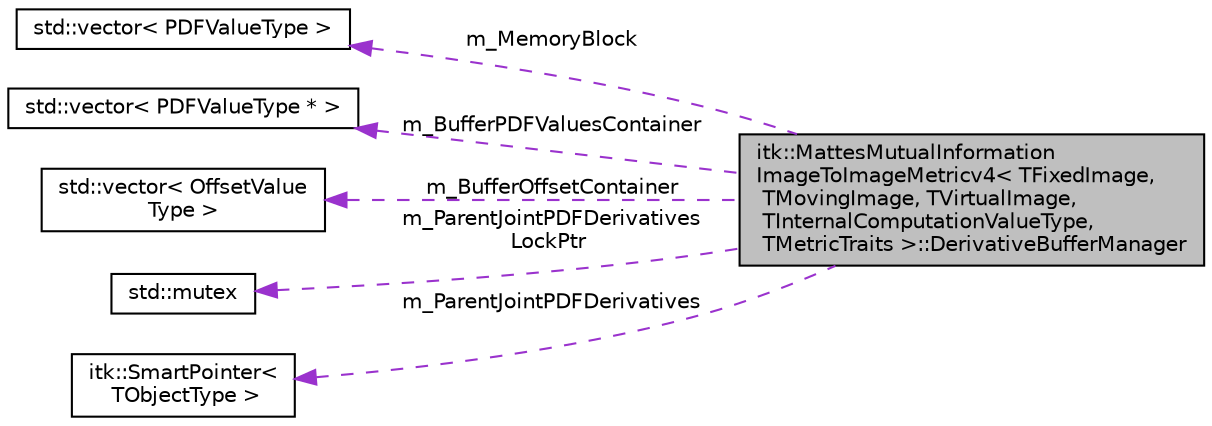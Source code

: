 digraph "itk::MattesMutualInformationImageToImageMetricv4&lt; TFixedImage, TMovingImage, TVirtualImage, TInternalComputationValueType, TMetricTraits &gt;::DerivativeBufferManager"
{
 // LATEX_PDF_SIZE
  edge [fontname="Helvetica",fontsize="10",labelfontname="Helvetica",labelfontsize="10"];
  node [fontname="Helvetica",fontsize="10",shape=record];
  rankdir="LR";
  Node1 [label="itk::MattesMutualInformation\lImageToImageMetricv4\< TFixedImage,\l TMovingImage, TVirtualImage,\l TInternalComputationValueType,\l TMetricTraits \>::DerivativeBufferManager",height=0.2,width=0.4,color="black", fillcolor="grey75", style="filled", fontcolor="black",tooltip=" "];
  Node2 -> Node1 [dir="back",color="darkorchid3",fontsize="10",style="dashed",label=" m_MemoryBlock" ,fontname="Helvetica"];
  Node2 [label="std::vector\< PDFValueType \>",height=0.2,width=0.4,color="black", fillcolor="white", style="filled",tooltip=" "];
  Node3 -> Node1 [dir="back",color="darkorchid3",fontsize="10",style="dashed",label=" m_BufferPDFValuesContainer" ,fontname="Helvetica"];
  Node3 [label="std::vector\< PDFValueType * \>",height=0.2,width=0.4,color="black", fillcolor="white", style="filled",tooltip=" "];
  Node4 -> Node1 [dir="back",color="darkorchid3",fontsize="10",style="dashed",label=" m_BufferOffsetContainer" ,fontname="Helvetica"];
  Node4 [label="std::vector\< OffsetValue\lType \>",height=0.2,width=0.4,color="black", fillcolor="white", style="filled",tooltip=" "];
  Node5 -> Node1 [dir="back",color="darkorchid3",fontsize="10",style="dashed",label=" m_ParentJointPDFDerivatives\lLockPtr" ,fontname="Helvetica"];
  Node5 [label="std::mutex",height=0.2,width=0.4,color="black", fillcolor="white", style="filled",tooltip=" "];
  Node6 -> Node1 [dir="back",color="darkorchid3",fontsize="10",style="dashed",label=" m_ParentJointPDFDerivatives" ,fontname="Helvetica"];
  Node6 [label="itk::SmartPointer\<\l TObjectType \>",height=0.2,width=0.4,color="black", fillcolor="white", style="filled",URL="$classitk_1_1SmartPointer.html",tooltip="Implements transparent reference counting."];
}
